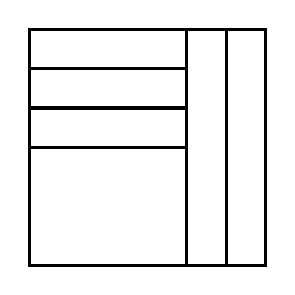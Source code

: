 \begin{tikzpicture}[very thick, scale=.5]
    \draw (0,5) rectangle (4,6);
    \draw (0,4) rectangle (4,5);
    \draw (0,3) rectangle (4,4);
    \draw (0,0) rectangle (4,3);
    \draw (4,0) rectangle (5,6);
    \draw (5,0) rectangle (6,6);
\end{tikzpicture}
